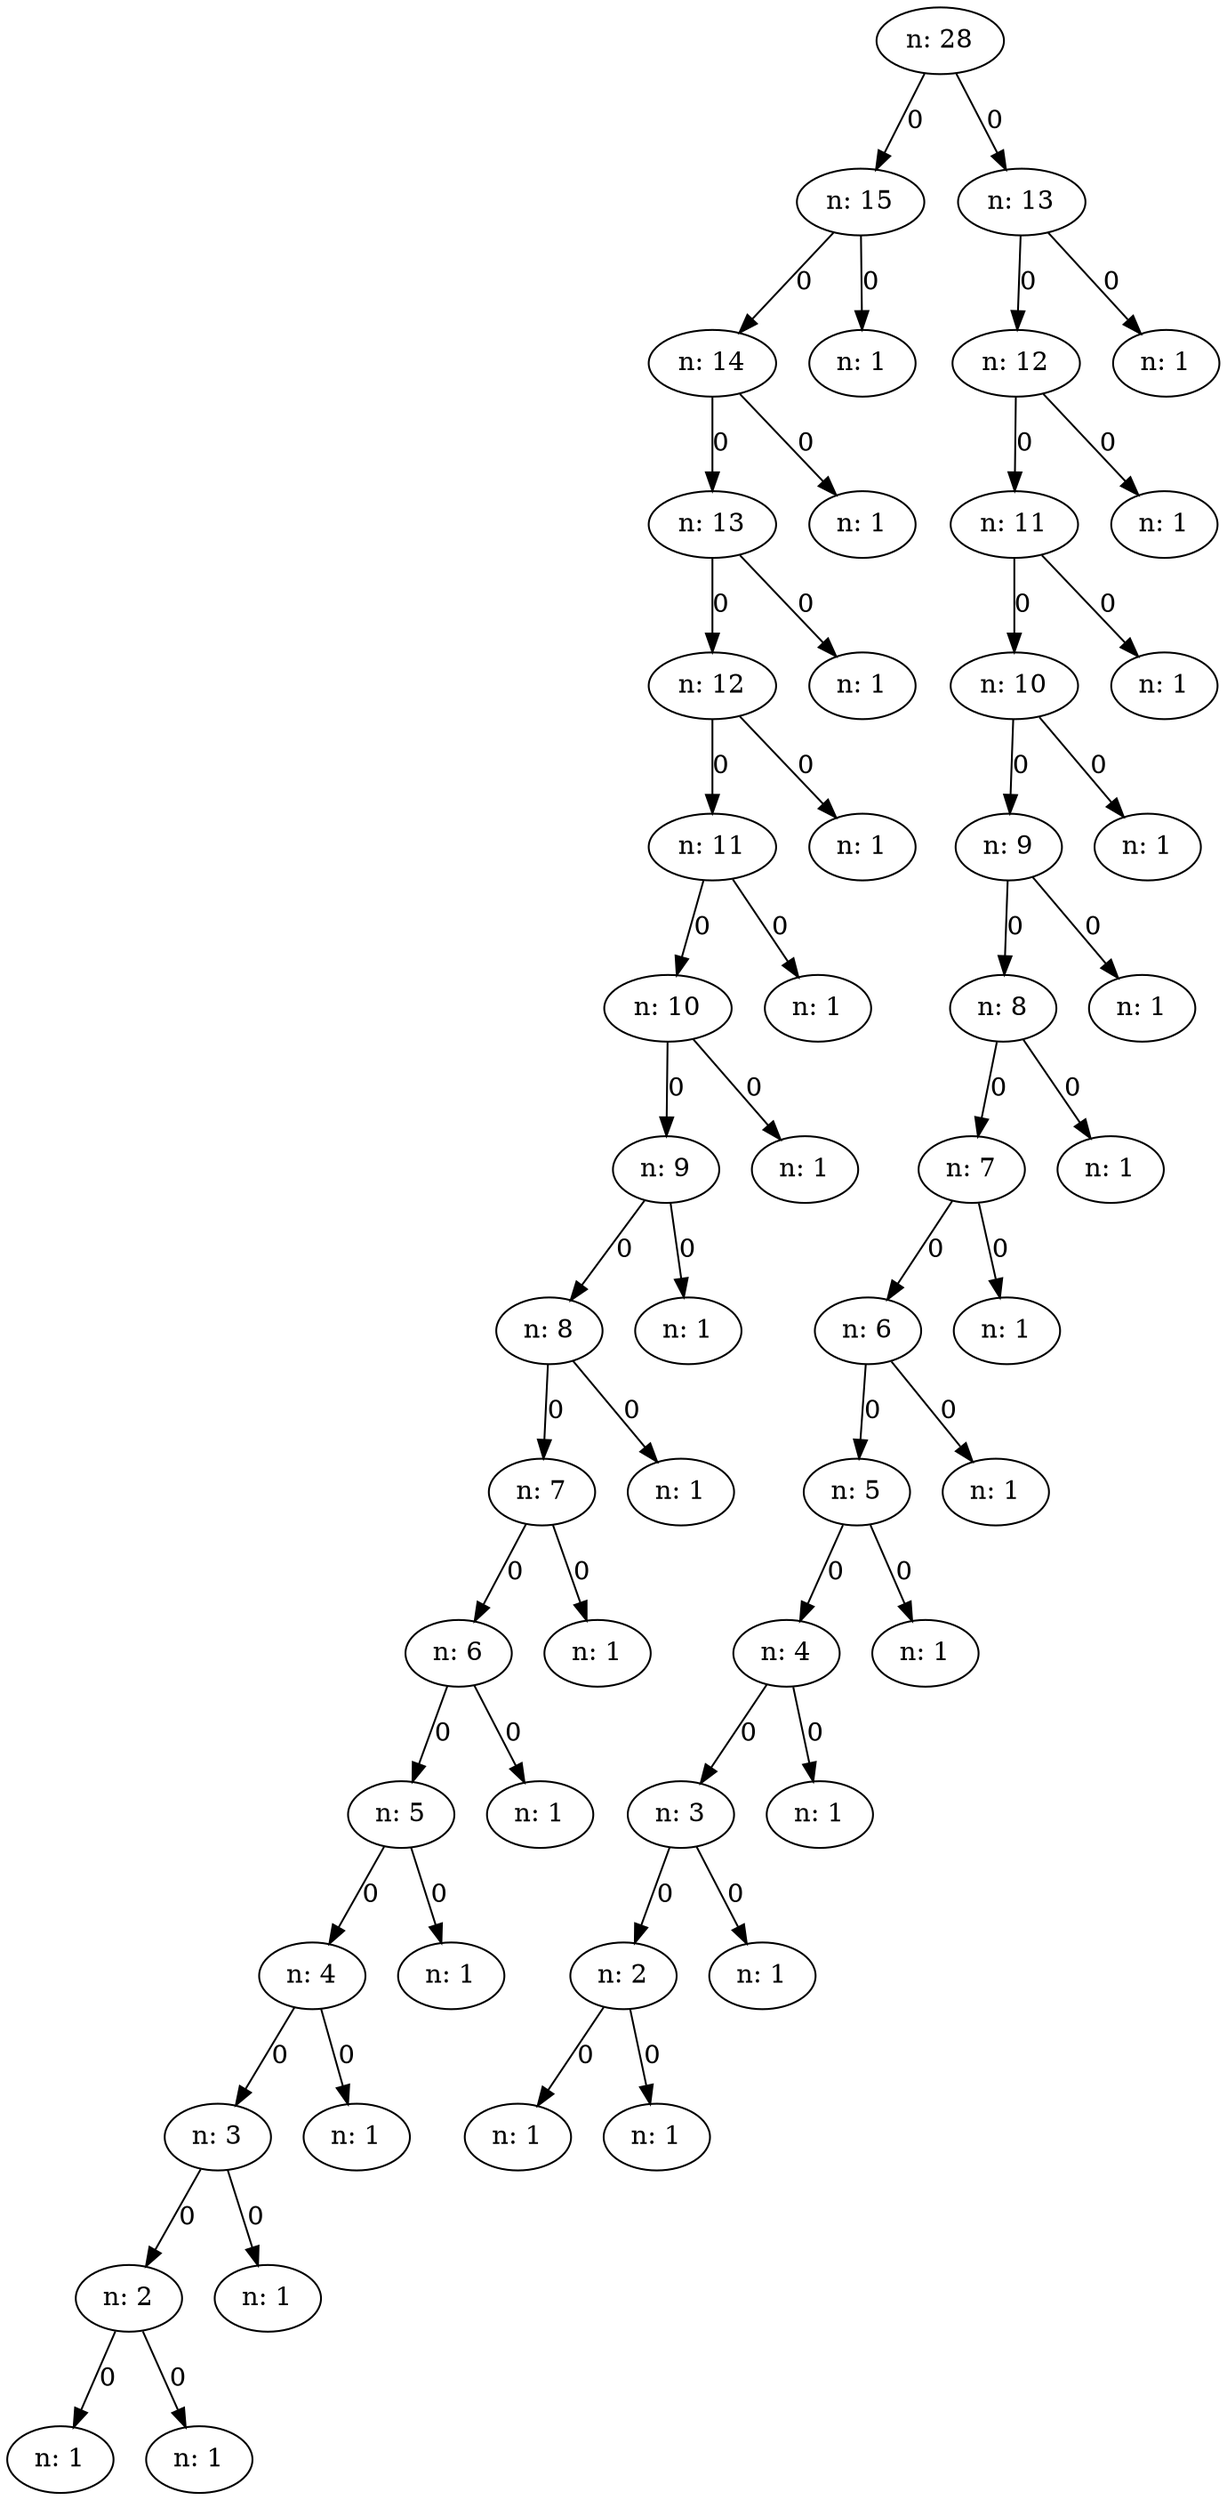 digraph {
    0 [ label = "n: 28\l" ]
    1 [ label = "n: 15\l" ]
    2 [ label = "n: 13\l" ]
    3 [ label = "n: 14\l" ]
    4 [ label = "n: 12\l" ]
    5 [ label = "n: 1\l" ]
    6 [ label = "n: 1\l" ]
    7 [ label = "n: 13\l" ]
    8 [ label = "n: 1\l" ]
    9 [ label = "n: 11\l" ]
    10 [ label = "n: 1\l" ]
    11 [ label = "n: 12\l" ]
    12 [ label = "n: 10\l" ]
    13 [ label = "n: 1\l" ]
    14 [ label = "n: 1\l" ]
    15 [ label = "n: 11\l" ]
    16 [ label = "n: 1\l" ]
    17 [ label = "n: 9\l" ]
    18 [ label = "n: 1\l" ]
    19 [ label = "n: 10\l" ]
    20 [ label = "n: 1\l" ]
    21 [ label = "n: 8\l" ]
    22 [ label = "n: 1\l" ]
    23 [ label = "n: 9\l" ]
    24 [ label = "n: 1\l" ]
    25 [ label = "n: 7\l" ]
    26 [ label = "n: 1\l" ]
    27 [ label = "n: 8\l" ]
    28 [ label = "n: 1\l" ]
    29 [ label = "n: 6\l" ]
    30 [ label = "n: 1\l" ]
    31 [ label = "n: 7\l" ]
    32 [ label = "n: 1\l" ]
    33 [ label = "n: 5\l" ]
    34 [ label = "n: 1\l" ]
    35 [ label = "n: 6\l" ]
    36 [ label = "n: 1\l" ]
    37 [ label = "n: 4\l" ]
    38 [ label = "n: 1\l" ]
    39 [ label = "n: 5\l" ]
    40 [ label = "n: 1\l" ]
    41 [ label = "n: 3\l" ]
    42 [ label = "n: 1\l" ]
    43 [ label = "n: 4\l" ]
    44 [ label = "n: 1\l" ]
    45 [ label = "n: 2\l" ]
    46 [ label = "n: 1\l" ]
    47 [ label = "n: 3\l" ]
    48 [ label = "n: 1\l" ]
    49 [ label = "n: 1\l" ]
    50 [ label = "n: 1\l" ]
    51 [ label = "n: 2\l" ]
    52 [ label = "n: 1\l" ]
    53 [ label = "n: 1\l" ]
    54 [ label = "n: 1\l" ]
    0 -> 1 [ label = "0" ]
    0 -> 2 [ label = "0" ]
    1 -> 3 [ label = "0" ]
    2 -> 4 [ label = "0" ]
    1 -> 5 [ label = "0" ]
    2 -> 6 [ label = "0" ]
    3 -> 7 [ label = "0" ]
    3 -> 8 [ label = "0" ]
    4 -> 9 [ label = "0" ]
    4 -> 10 [ label = "0" ]
    7 -> 11 [ label = "0" ]
    9 -> 12 [ label = "0" ]
    7 -> 13 [ label = "0" ]
    9 -> 14 [ label = "0" ]
    11 -> 15 [ label = "0" ]
    11 -> 16 [ label = "0" ]
    12 -> 17 [ label = "0" ]
    12 -> 18 [ label = "0" ]
    15 -> 19 [ label = "0" ]
    15 -> 20 [ label = "0" ]
    17 -> 21 [ label = "0" ]
    17 -> 22 [ label = "0" ]
    19 -> 23 [ label = "0" ]
    19 -> 24 [ label = "0" ]
    21 -> 25 [ label = "0" ]
    21 -> 26 [ label = "0" ]
    23 -> 27 [ label = "0" ]
    23 -> 28 [ label = "0" ]
    25 -> 29 [ label = "0" ]
    25 -> 30 [ label = "0" ]
    27 -> 31 [ label = "0" ]
    27 -> 32 [ label = "0" ]
    29 -> 33 [ label = "0" ]
    29 -> 34 [ label = "0" ]
    31 -> 35 [ label = "0" ]
    31 -> 36 [ label = "0" ]
    33 -> 37 [ label = "0" ]
    33 -> 38 [ label = "0" ]
    35 -> 39 [ label = "0" ]
    35 -> 40 [ label = "0" ]
    37 -> 41 [ label = "0" ]
    37 -> 42 [ label = "0" ]
    39 -> 43 [ label = "0" ]
    39 -> 44 [ label = "0" ]
    41 -> 45 [ label = "0" ]
    41 -> 46 [ label = "0" ]
    43 -> 47 [ label = "0" ]
    43 -> 48 [ label = "0" ]
    45 -> 49 [ label = "0" ]
    45 -> 50 [ label = "0" ]
    47 -> 51 [ label = "0" ]
    47 -> 52 [ label = "0" ]
    51 -> 53 [ label = "0" ]
    51 -> 54 [ label = "0" ]
}
